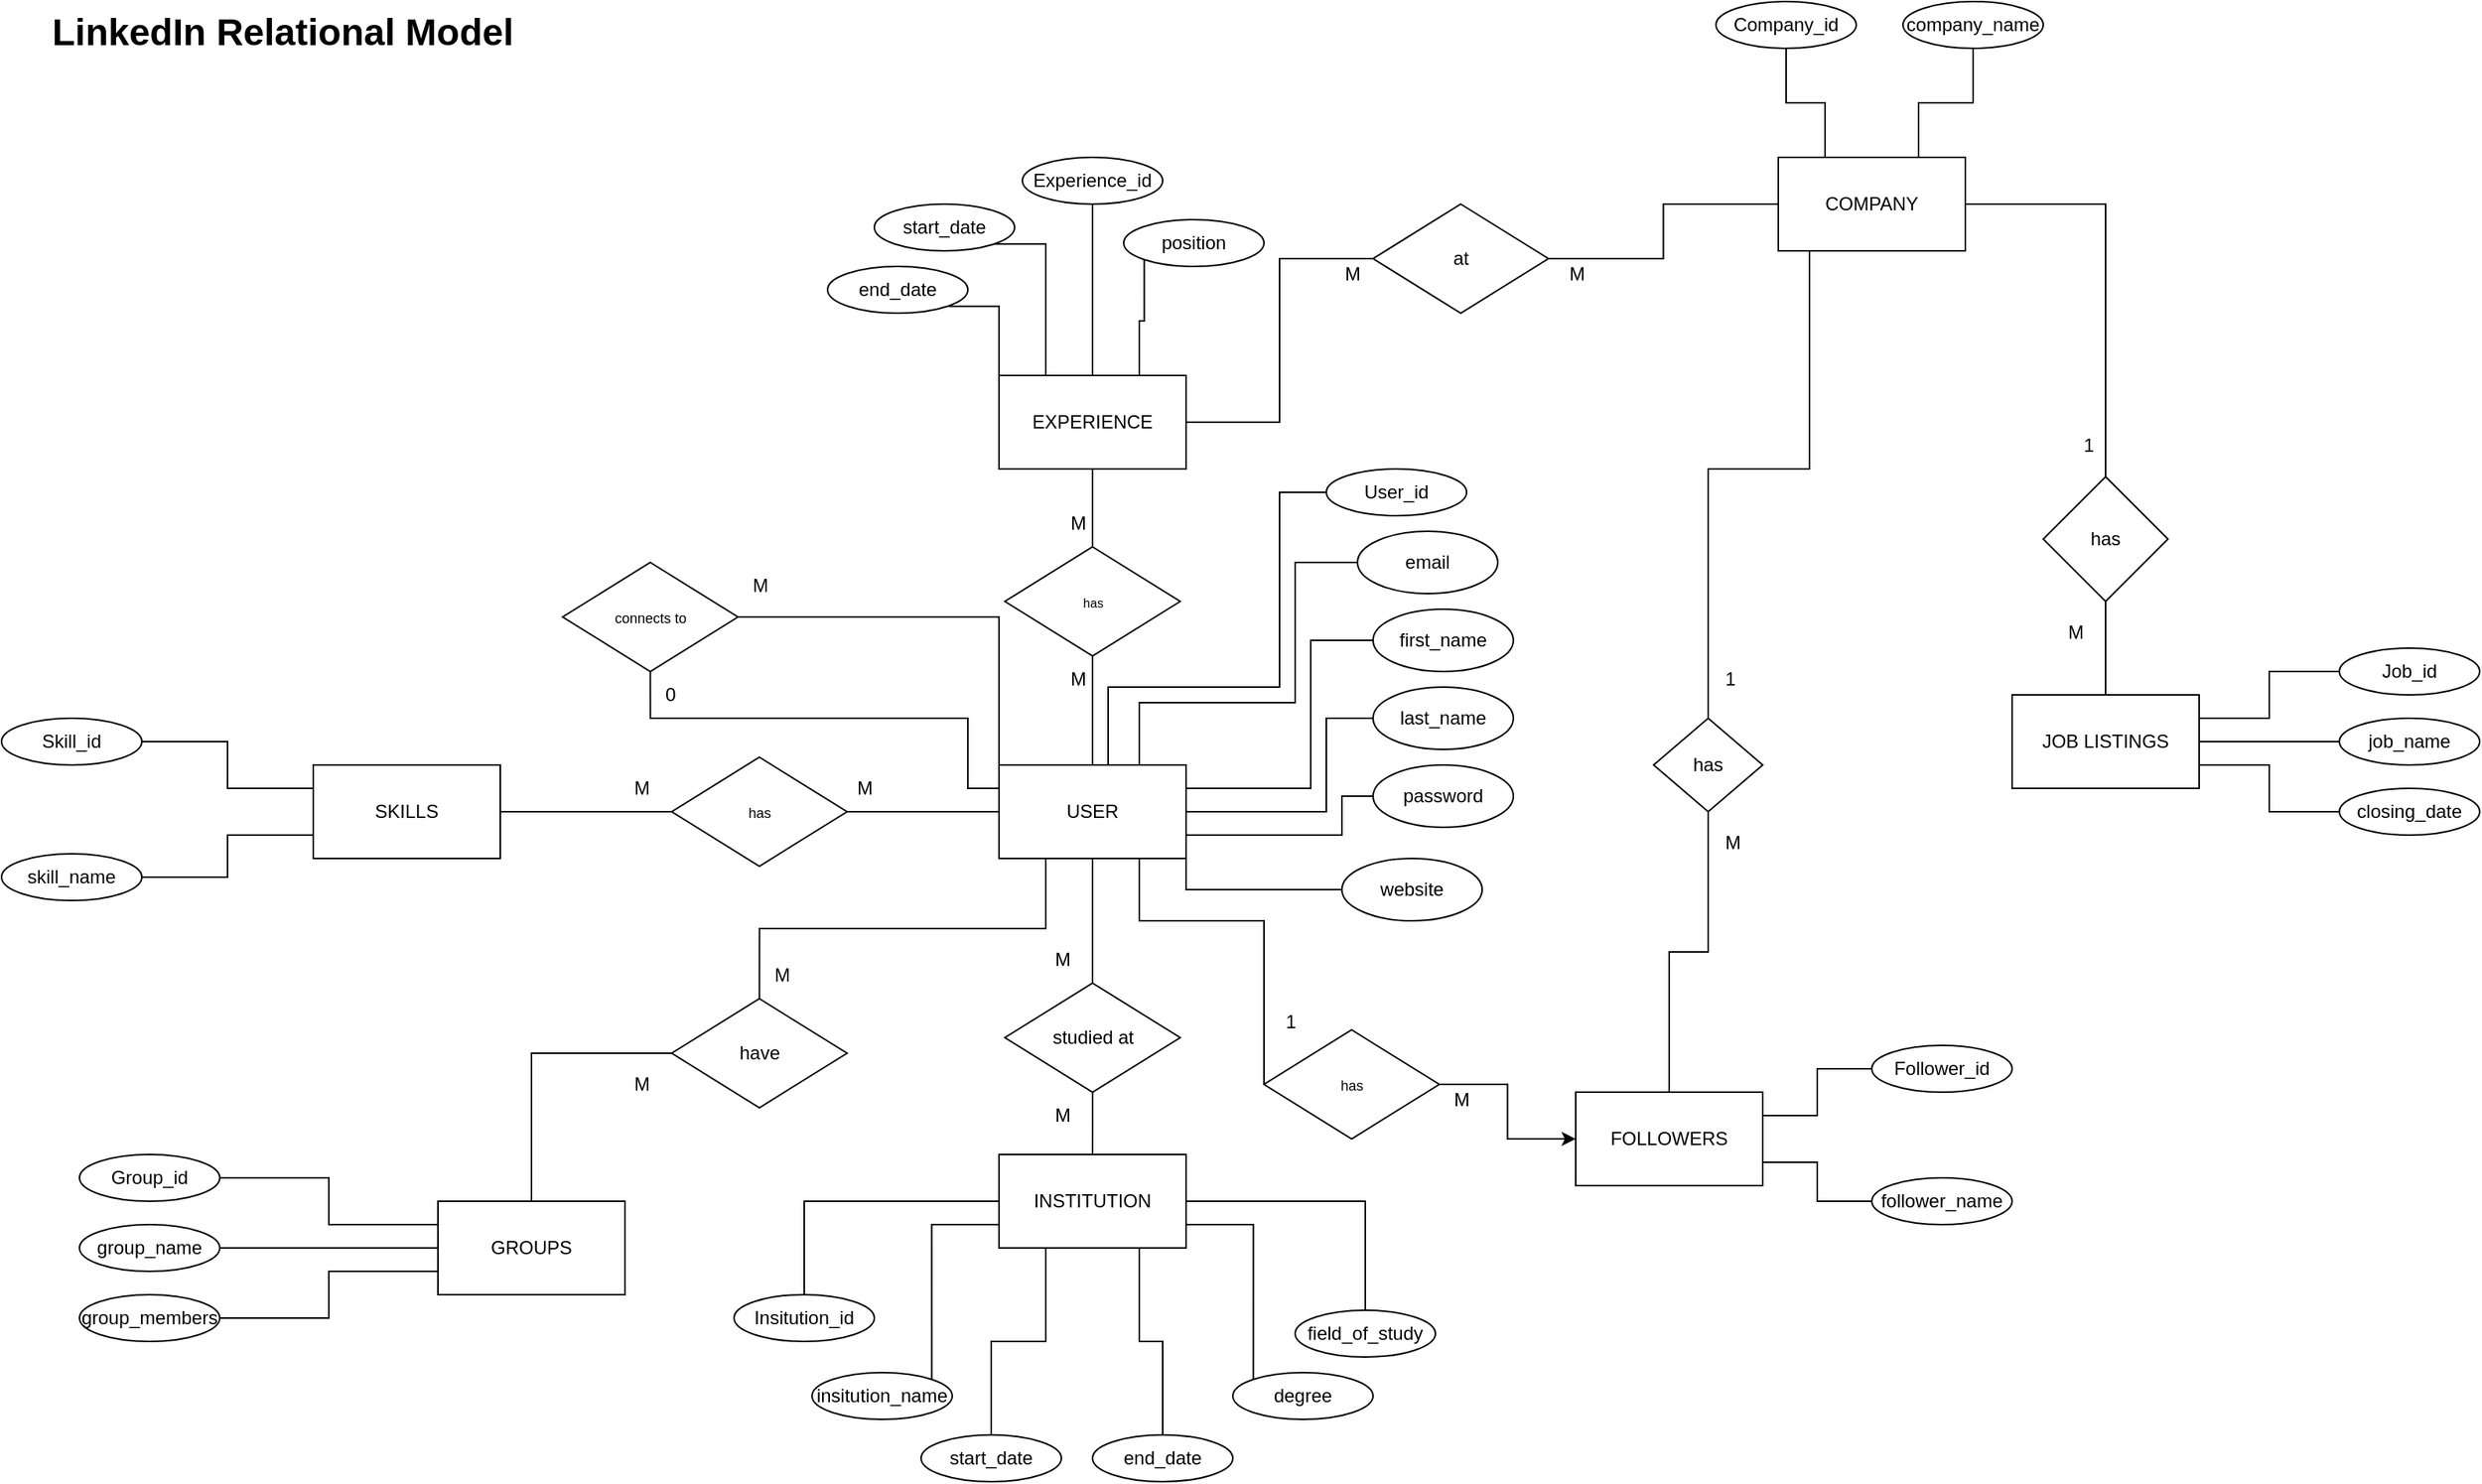 <mxfile version="21.3.3" type="github">
  <diagram id="R2lEEEUBdFMjLlhIrx00" name="Page-1">
    <mxGraphModel dx="1968" dy="1322" grid="1" gridSize="10" guides="1" tooltips="1" connect="1" arrows="1" fold="1" page="1" pageScale="1" pageWidth="1654" pageHeight="1169" math="0" shadow="0" extFonts="Permanent Marker^https://fonts.googleapis.com/css?family=Permanent+Marker">
      <root>
        <mxCell id="0" />
        <mxCell id="1" parent="0" />
        <mxCell id="6bvUMzhNfChqPh5dB9FW-6" style="edgeStyle=orthogonalEdgeStyle;rounded=0;orthogonalLoop=1;jettySize=auto;html=1;exitX=0.5;exitY=0;exitDx=0;exitDy=0;entryX=0.5;entryY=1;entryDx=0;entryDy=0;endArrow=none;endFill=0;" edge="1" parent="1" source="6bvUMzhNfChqPh5dB9FW-1" target="6bvUMzhNfChqPh5dB9FW-5">
          <mxGeometry relative="1" as="geometry" />
        </mxCell>
        <mxCell id="6bvUMzhNfChqPh5dB9FW-22" style="edgeStyle=orthogonalEdgeStyle;rounded=0;orthogonalLoop=1;jettySize=auto;html=1;exitX=0;exitY=0.5;exitDx=0;exitDy=0;entryX=1;entryY=0.5;entryDx=0;entryDy=0;endArrow=none;endFill=0;" edge="1" parent="1" source="6bvUMzhNfChqPh5dB9FW-1" target="6bvUMzhNfChqPh5dB9FW-15">
          <mxGeometry relative="1" as="geometry" />
        </mxCell>
        <mxCell id="6bvUMzhNfChqPh5dB9FW-24" style="edgeStyle=orthogonalEdgeStyle;rounded=0;orthogonalLoop=1;jettySize=auto;html=1;exitX=0;exitY=0.25;exitDx=0;exitDy=0;entryX=0.5;entryY=1;entryDx=0;entryDy=0;endArrow=none;endFill=0;" edge="1" parent="1" source="6bvUMzhNfChqPh5dB9FW-1" target="6bvUMzhNfChqPh5dB9FW-14">
          <mxGeometry relative="1" as="geometry">
            <Array as="points">
              <mxPoint x="660" y="625" />
              <mxPoint x="660" y="580" />
              <mxPoint x="456" y="580" />
            </Array>
          </mxGeometry>
        </mxCell>
        <mxCell id="6bvUMzhNfChqPh5dB9FW-26" style="edgeStyle=orthogonalEdgeStyle;rounded=0;orthogonalLoop=1;jettySize=auto;html=1;entryX=0.5;entryY=0;entryDx=0;entryDy=0;endArrow=none;endFill=0;" edge="1" parent="1" source="6bvUMzhNfChqPh5dB9FW-1" target="6bvUMzhNfChqPh5dB9FW-16">
          <mxGeometry relative="1" as="geometry" />
        </mxCell>
        <mxCell id="6bvUMzhNfChqPh5dB9FW-28" style="edgeStyle=orthogonalEdgeStyle;rounded=0;orthogonalLoop=1;jettySize=auto;html=1;exitX=0.25;exitY=1;exitDx=0;exitDy=0;entryX=0.5;entryY=0;entryDx=0;entryDy=0;endArrow=none;endFill=0;" edge="1" parent="1" source="6bvUMzhNfChqPh5dB9FW-1" target="6bvUMzhNfChqPh5dB9FW-21">
          <mxGeometry relative="1" as="geometry" />
        </mxCell>
        <mxCell id="6bvUMzhNfChqPh5dB9FW-32" value="" style="edgeStyle=orthogonalEdgeStyle;rounded=0;orthogonalLoop=1;jettySize=auto;html=1;entryX=0;entryY=0.5;entryDx=0;entryDy=0;exitX=0.75;exitY=1;exitDx=0;exitDy=0;endArrow=none;endFill=0;" edge="1" parent="1" source="6bvUMzhNfChqPh5dB9FW-1" target="6bvUMzhNfChqPh5dB9FW-18">
          <mxGeometry relative="1" as="geometry">
            <mxPoint x="900" y="640" as="targetPoint" />
            <Array as="points">
              <mxPoint x="770" y="710" />
              <mxPoint x="850" y="710" />
              <mxPoint x="850" y="765" />
            </Array>
          </mxGeometry>
        </mxCell>
        <mxCell id="6bvUMzhNfChqPh5dB9FW-1" value="USER" style="rounded=0;whiteSpace=wrap;html=1;" vertex="1" parent="1">
          <mxGeometry x="680" y="610" width="120" height="60" as="geometry" />
        </mxCell>
        <mxCell id="6bvUMzhNfChqPh5dB9FW-35" value="" style="edgeStyle=orthogonalEdgeStyle;rounded=0;orthogonalLoop=1;jettySize=auto;html=1;entryX=0;entryY=0.5;entryDx=0;entryDy=0;endArrow=none;endFill=0;" edge="1" parent="1" source="6bvUMzhNfChqPh5dB9FW-2" target="6bvUMzhNfChqPh5dB9FW-17">
          <mxGeometry relative="1" as="geometry">
            <mxPoint x="740" y="280" as="targetPoint" />
          </mxGeometry>
        </mxCell>
        <mxCell id="6bvUMzhNfChqPh5dB9FW-2" value="EXPERIENCE" style="rounded=0;whiteSpace=wrap;html=1;" vertex="1" parent="1">
          <mxGeometry x="680" y="360" width="120" height="60" as="geometry" />
        </mxCell>
        <mxCell id="6bvUMzhNfChqPh5dB9FW-7" style="edgeStyle=orthogonalEdgeStyle;rounded=0;orthogonalLoop=1;jettySize=auto;html=1;exitX=0.5;exitY=0;exitDx=0;exitDy=0;entryX=0.5;entryY=1;entryDx=0;entryDy=0;endArrow=none;endFill=0;" edge="1" parent="1" source="6bvUMzhNfChqPh5dB9FW-5" target="6bvUMzhNfChqPh5dB9FW-2">
          <mxGeometry relative="1" as="geometry" />
        </mxCell>
        <mxCell id="6bvUMzhNfChqPh5dB9FW-5" value="&lt;font style=&quot;font-size: 8px;&quot;&gt;has&lt;/font&gt;" style="rhombus;whiteSpace=wrap;html=1;" vertex="1" parent="1">
          <mxGeometry x="683.75" y="470" width="112.5" height="70" as="geometry" />
        </mxCell>
        <mxCell id="6bvUMzhNfChqPh5dB9FW-89" style="edgeStyle=orthogonalEdgeStyle;rounded=0;orthogonalLoop=1;jettySize=auto;html=1;exitX=1;exitY=0.75;exitDx=0;exitDy=0;entryX=0;entryY=0.5;entryDx=0;entryDy=0;endArrow=none;endFill=0;" edge="1" parent="1" source="6bvUMzhNfChqPh5dB9FW-9" target="6bvUMzhNfChqPh5dB9FW-86">
          <mxGeometry relative="1" as="geometry" />
        </mxCell>
        <mxCell id="6bvUMzhNfChqPh5dB9FW-90" style="edgeStyle=orthogonalEdgeStyle;rounded=0;orthogonalLoop=1;jettySize=auto;html=1;exitX=1;exitY=0.25;exitDx=0;exitDy=0;entryX=0;entryY=0.5;entryDx=0;entryDy=0;endArrow=none;endFill=0;" edge="1" parent="1" source="6bvUMzhNfChqPh5dB9FW-9" target="6bvUMzhNfChqPh5dB9FW-85">
          <mxGeometry relative="1" as="geometry" />
        </mxCell>
        <mxCell id="6bvUMzhNfChqPh5dB9FW-9" value="FOLLOWERS" style="rounded=0;whiteSpace=wrap;html=1;" vertex="1" parent="1">
          <mxGeometry x="1050" y="820" width="120" height="60" as="geometry" />
        </mxCell>
        <mxCell id="6bvUMzhNfChqPh5dB9FW-94" value="" style="edgeStyle=orthogonalEdgeStyle;rounded=0;orthogonalLoop=1;jettySize=auto;html=1;entryX=0.5;entryY=0;entryDx=0;entryDy=0;endArrow=none;endFill=0;" edge="1" parent="1" source="6bvUMzhNfChqPh5dB9FW-10" target="6bvUMzhNfChqPh5dB9FW-93">
          <mxGeometry relative="1" as="geometry">
            <Array as="points">
              <mxPoint x="1200" y="420" />
              <mxPoint x="1135" y="420" />
            </Array>
          </mxGeometry>
        </mxCell>
        <mxCell id="6bvUMzhNfChqPh5dB9FW-101" value="" style="edgeStyle=orthogonalEdgeStyle;rounded=0;orthogonalLoop=1;jettySize=auto;html=1;endArrow=none;endFill=0;" edge="1" parent="1" source="6bvUMzhNfChqPh5dB9FW-10" target="6bvUMzhNfChqPh5dB9FW-100">
          <mxGeometry relative="1" as="geometry" />
        </mxCell>
        <mxCell id="6bvUMzhNfChqPh5dB9FW-10" value="COMPANY" style="rounded=0;whiteSpace=wrap;html=1;" vertex="1" parent="1">
          <mxGeometry x="1180" y="220" width="120" height="60" as="geometry" />
        </mxCell>
        <mxCell id="6bvUMzhNfChqPh5dB9FW-11" value="INSTITUTION" style="rounded=0;whiteSpace=wrap;html=1;" vertex="1" parent="1">
          <mxGeometry x="680" y="860" width="120" height="60" as="geometry" />
        </mxCell>
        <mxCell id="6bvUMzhNfChqPh5dB9FW-12" value="SKILLS" style="rounded=0;whiteSpace=wrap;html=1;" vertex="1" parent="1">
          <mxGeometry x="240" y="610" width="120" height="60" as="geometry" />
        </mxCell>
        <mxCell id="6bvUMzhNfChqPh5dB9FW-13" value="GROUPS" style="rounded=0;whiteSpace=wrap;html=1;" vertex="1" parent="1">
          <mxGeometry x="320" y="890" width="120" height="60" as="geometry" />
        </mxCell>
        <mxCell id="6bvUMzhNfChqPh5dB9FW-25" style="edgeStyle=orthogonalEdgeStyle;rounded=0;orthogonalLoop=1;jettySize=auto;html=1;entryX=0;entryY=0;entryDx=0;entryDy=0;endArrow=none;endFill=0;" edge="1" parent="1" source="6bvUMzhNfChqPh5dB9FW-14" target="6bvUMzhNfChqPh5dB9FW-1">
          <mxGeometry relative="1" as="geometry">
            <mxPoint x="710" y="620" as="targetPoint" />
            <Array as="points">
              <mxPoint x="680" y="515" />
            </Array>
          </mxGeometry>
        </mxCell>
        <mxCell id="6bvUMzhNfChqPh5dB9FW-14" value="&lt;font style=&quot;font-size: 9px;&quot;&gt;connects to&lt;/font&gt;" style="rhombus;whiteSpace=wrap;html=1;" vertex="1" parent="1">
          <mxGeometry x="400" y="480" width="112.5" height="70" as="geometry" />
        </mxCell>
        <mxCell id="6bvUMzhNfChqPh5dB9FW-23" style="edgeStyle=orthogonalEdgeStyle;rounded=0;orthogonalLoop=1;jettySize=auto;html=1;exitX=0;exitY=0.5;exitDx=0;exitDy=0;entryX=1;entryY=0.5;entryDx=0;entryDy=0;endArrow=none;endFill=0;" edge="1" parent="1" source="6bvUMzhNfChqPh5dB9FW-15" target="6bvUMzhNfChqPh5dB9FW-12">
          <mxGeometry relative="1" as="geometry" />
        </mxCell>
        <mxCell id="6bvUMzhNfChqPh5dB9FW-15" value="&lt;font style=&quot;font-size: 9px;&quot;&gt;has&lt;br&gt;&lt;/font&gt;" style="rhombus;whiteSpace=wrap;html=1;" vertex="1" parent="1">
          <mxGeometry x="470" y="605" width="112.5" height="70" as="geometry" />
        </mxCell>
        <mxCell id="6bvUMzhNfChqPh5dB9FW-27" style="edgeStyle=orthogonalEdgeStyle;rounded=0;orthogonalLoop=1;jettySize=auto;html=1;entryX=0.5;entryY=0;entryDx=0;entryDy=0;endArrow=none;endFill=0;" edge="1" parent="1" source="6bvUMzhNfChqPh5dB9FW-16" target="6bvUMzhNfChqPh5dB9FW-11">
          <mxGeometry relative="1" as="geometry" />
        </mxCell>
        <mxCell id="6bvUMzhNfChqPh5dB9FW-16" value="studied at" style="rhombus;whiteSpace=wrap;html=1;" vertex="1" parent="1">
          <mxGeometry x="683.75" y="750" width="112.5" height="70" as="geometry" />
        </mxCell>
        <mxCell id="6bvUMzhNfChqPh5dB9FW-37" value="" style="edgeStyle=orthogonalEdgeStyle;rounded=0;orthogonalLoop=1;jettySize=auto;html=1;entryX=0;entryY=0.5;entryDx=0;entryDy=0;endArrow=none;endFill=0;" edge="1" parent="1" source="6bvUMzhNfChqPh5dB9FW-17" target="6bvUMzhNfChqPh5dB9FW-10">
          <mxGeometry relative="1" as="geometry">
            <mxPoint x="1128.75" y="285" as="targetPoint" />
          </mxGeometry>
        </mxCell>
        <mxCell id="6bvUMzhNfChqPh5dB9FW-17" value="at" style="rhombus;whiteSpace=wrap;html=1;" vertex="1" parent="1">
          <mxGeometry x="920" y="250" width="112.5" height="70" as="geometry" />
        </mxCell>
        <mxCell id="6bvUMzhNfChqPh5dB9FW-33" value="" style="edgeStyle=orthogonalEdgeStyle;rounded=0;orthogonalLoop=1;jettySize=auto;html=1;" edge="1" parent="1" source="6bvUMzhNfChqPh5dB9FW-18" target="6bvUMzhNfChqPh5dB9FW-9">
          <mxGeometry relative="1" as="geometry" />
        </mxCell>
        <mxCell id="6bvUMzhNfChqPh5dB9FW-18" value="&lt;font style=&quot;font-size: 9px;&quot;&gt;has &lt;br&gt;&lt;/font&gt;" style="rhombus;whiteSpace=wrap;html=1;" vertex="1" parent="1">
          <mxGeometry x="850" y="780" width="112.5" height="70" as="geometry" />
        </mxCell>
        <mxCell id="6bvUMzhNfChqPh5dB9FW-29" style="edgeStyle=orthogonalEdgeStyle;rounded=0;orthogonalLoop=1;jettySize=auto;html=1;entryX=0.5;entryY=0;entryDx=0;entryDy=0;endArrow=none;endFill=0;" edge="1" parent="1" source="6bvUMzhNfChqPh5dB9FW-21" target="6bvUMzhNfChqPh5dB9FW-13">
          <mxGeometry relative="1" as="geometry" />
        </mxCell>
        <mxCell id="6bvUMzhNfChqPh5dB9FW-21" value="have&lt;font style=&quot;font-size: 9px;&quot;&gt;&lt;br&gt;&lt;/font&gt;" style="rhombus;whiteSpace=wrap;html=1;" vertex="1" parent="1">
          <mxGeometry x="470" y="760" width="112.5" height="70" as="geometry" />
        </mxCell>
        <mxCell id="6bvUMzhNfChqPh5dB9FW-42" style="edgeStyle=orthogonalEdgeStyle;rounded=0;orthogonalLoop=1;jettySize=auto;html=1;exitX=0;exitY=0.5;exitDx=0;exitDy=0;endArrow=none;endFill=0;" edge="1" parent="1" source="6bvUMzhNfChqPh5dB9FW-38">
          <mxGeometry relative="1" as="geometry">
            <mxPoint x="750" y="610" as="targetPoint" />
            <Array as="points">
              <mxPoint x="860" y="435" />
              <mxPoint x="860" y="560" />
              <mxPoint x="750" y="560" />
              <mxPoint x="750" y="610" />
            </Array>
          </mxGeometry>
        </mxCell>
        <mxCell id="6bvUMzhNfChqPh5dB9FW-38" value="User_id" style="ellipse;whiteSpace=wrap;html=1;" vertex="1" parent="1">
          <mxGeometry x="890" y="420" width="90" height="30" as="geometry" />
        </mxCell>
        <mxCell id="6bvUMzhNfChqPh5dB9FW-39" value="email" style="ellipse;whiteSpace=wrap;html=1;" vertex="1" parent="1">
          <mxGeometry x="910" y="460" width="90" height="40" as="geometry" />
        </mxCell>
        <mxCell id="6bvUMzhNfChqPh5dB9FW-54" value="" style="edgeStyle=orthogonalEdgeStyle;rounded=0;orthogonalLoop=1;jettySize=auto;html=1;entryX=1;entryY=0.25;entryDx=0;entryDy=0;endArrow=none;endFill=0;" edge="1" parent="1" source="6bvUMzhNfChqPh5dB9FW-40" target="6bvUMzhNfChqPh5dB9FW-1">
          <mxGeometry relative="1" as="geometry">
            <mxPoint x="855" y="530.0" as="targetPoint" />
            <Array as="points">
              <mxPoint x="880" y="530" />
              <mxPoint x="880" y="625" />
            </Array>
          </mxGeometry>
        </mxCell>
        <mxCell id="6bvUMzhNfChqPh5dB9FW-40" value="first_name" style="ellipse;whiteSpace=wrap;html=1;" vertex="1" parent="1">
          <mxGeometry x="920" y="510" width="90" height="40" as="geometry" />
        </mxCell>
        <mxCell id="6bvUMzhNfChqPh5dB9FW-52" value="" style="edgeStyle=orthogonalEdgeStyle;rounded=0;orthogonalLoop=1;jettySize=auto;html=1;entryX=1;entryY=0.5;entryDx=0;entryDy=0;endArrow=none;endFill=0;" edge="1" parent="1" source="6bvUMzhNfChqPh5dB9FW-41" target="6bvUMzhNfChqPh5dB9FW-1">
          <mxGeometry relative="1" as="geometry">
            <mxPoint x="835" y="580.0" as="targetPoint" />
            <Array as="points">
              <mxPoint x="890" y="580" />
              <mxPoint x="890" y="640" />
            </Array>
          </mxGeometry>
        </mxCell>
        <mxCell id="6bvUMzhNfChqPh5dB9FW-41" value="last_name" style="ellipse;whiteSpace=wrap;html=1;" vertex="1" parent="1">
          <mxGeometry x="920" y="560" width="90" height="40" as="geometry" />
        </mxCell>
        <mxCell id="6bvUMzhNfChqPh5dB9FW-43" style="edgeStyle=orthogonalEdgeStyle;rounded=0;orthogonalLoop=1;jettySize=auto;html=1;exitX=0;exitY=0.5;exitDx=0;exitDy=0;endArrow=none;endFill=0;entryX=0.75;entryY=0;entryDx=0;entryDy=0;" edge="1" parent="1" source="6bvUMzhNfChqPh5dB9FW-39" target="6bvUMzhNfChqPh5dB9FW-1">
          <mxGeometry relative="1" as="geometry">
            <mxPoint x="760" y="620" as="targetPoint" />
            <mxPoint x="900" y="445" as="sourcePoint" />
            <Array as="points">
              <mxPoint x="870" y="480" />
              <mxPoint x="870" y="570" />
              <mxPoint x="770" y="570" />
            </Array>
          </mxGeometry>
        </mxCell>
        <mxCell id="6bvUMzhNfChqPh5dB9FW-50" value="" style="edgeStyle=orthogonalEdgeStyle;rounded=0;orthogonalLoop=1;jettySize=auto;html=1;entryX=1;entryY=0.75;entryDx=0;entryDy=0;endArrow=none;endFill=0;" edge="1" parent="1" source="6bvUMzhNfChqPh5dB9FW-44" target="6bvUMzhNfChqPh5dB9FW-1">
          <mxGeometry relative="1" as="geometry">
            <mxPoint x="855" y="630.0" as="targetPoint" />
            <Array as="points">
              <mxPoint x="900" y="630" />
              <mxPoint x="900" y="655" />
            </Array>
          </mxGeometry>
        </mxCell>
        <mxCell id="6bvUMzhNfChqPh5dB9FW-44" value="password" style="ellipse;whiteSpace=wrap;html=1;" vertex="1" parent="1">
          <mxGeometry x="920" y="610" width="90" height="40" as="geometry" />
        </mxCell>
        <mxCell id="6bvUMzhNfChqPh5dB9FW-47" style="edgeStyle=orthogonalEdgeStyle;rounded=0;orthogonalLoop=1;jettySize=auto;html=1;exitX=0;exitY=0.5;exitDx=0;exitDy=0;entryX=1;entryY=1;entryDx=0;entryDy=0;endArrow=none;endFill=0;" edge="1" parent="1" source="6bvUMzhNfChqPh5dB9FW-45" target="6bvUMzhNfChqPh5dB9FW-1">
          <mxGeometry relative="1" as="geometry" />
        </mxCell>
        <mxCell id="6bvUMzhNfChqPh5dB9FW-45" value="website" style="ellipse;whiteSpace=wrap;html=1;" vertex="1" parent="1">
          <mxGeometry x="900" y="670" width="90" height="40" as="geometry" />
        </mxCell>
        <mxCell id="6bvUMzhNfChqPh5dB9FW-61" style="edgeStyle=orthogonalEdgeStyle;rounded=0;orthogonalLoop=1;jettySize=auto;html=1;exitX=0.5;exitY=1;exitDx=0;exitDy=0;endArrow=none;endFill=0;" edge="1" parent="1" source="6bvUMzhNfChqPh5dB9FW-55" target="6bvUMzhNfChqPh5dB9FW-2">
          <mxGeometry relative="1" as="geometry" />
        </mxCell>
        <mxCell id="6bvUMzhNfChqPh5dB9FW-55" value="Experience_id" style="ellipse;whiteSpace=wrap;html=1;" vertex="1" parent="1">
          <mxGeometry x="695" y="220" width="90" height="30" as="geometry" />
        </mxCell>
        <mxCell id="6bvUMzhNfChqPh5dB9FW-60" style="edgeStyle=orthogonalEdgeStyle;rounded=0;orthogonalLoop=1;jettySize=auto;html=1;exitX=1;exitY=1;exitDx=0;exitDy=0;entryX=0.25;entryY=0;entryDx=0;entryDy=0;endArrow=none;endFill=0;" edge="1" parent="1" source="6bvUMzhNfChqPh5dB9FW-56" target="6bvUMzhNfChqPh5dB9FW-2">
          <mxGeometry relative="1" as="geometry">
            <Array as="points">
              <mxPoint x="710" y="276" />
            </Array>
          </mxGeometry>
        </mxCell>
        <mxCell id="6bvUMzhNfChqPh5dB9FW-56" value="start_date" style="ellipse;whiteSpace=wrap;html=1;" vertex="1" parent="1">
          <mxGeometry x="600" y="250" width="90" height="30" as="geometry" />
        </mxCell>
        <mxCell id="6bvUMzhNfChqPh5dB9FW-59" style="edgeStyle=orthogonalEdgeStyle;rounded=0;orthogonalLoop=1;jettySize=auto;html=1;exitX=1;exitY=1;exitDx=0;exitDy=0;entryX=0;entryY=0;entryDx=0;entryDy=0;endArrow=none;endFill=0;" edge="1" parent="1" source="6bvUMzhNfChqPh5dB9FW-57" target="6bvUMzhNfChqPh5dB9FW-2">
          <mxGeometry relative="1" as="geometry" />
        </mxCell>
        <mxCell id="6bvUMzhNfChqPh5dB9FW-57" value="end_date" style="ellipse;whiteSpace=wrap;html=1;" vertex="1" parent="1">
          <mxGeometry x="570" y="290" width="90" height="30" as="geometry" />
        </mxCell>
        <mxCell id="6bvUMzhNfChqPh5dB9FW-62" style="edgeStyle=orthogonalEdgeStyle;rounded=0;orthogonalLoop=1;jettySize=auto;html=1;exitX=0;exitY=1;exitDx=0;exitDy=0;entryX=0.75;entryY=0;entryDx=0;entryDy=0;endArrow=none;endFill=0;" edge="1" parent="1" source="6bvUMzhNfChqPh5dB9FW-58" target="6bvUMzhNfChqPh5dB9FW-2">
          <mxGeometry relative="1" as="geometry" />
        </mxCell>
        <mxCell id="6bvUMzhNfChqPh5dB9FW-58" value="position" style="ellipse;whiteSpace=wrap;html=1;" vertex="1" parent="1">
          <mxGeometry x="760" y="260" width="90" height="30" as="geometry" />
        </mxCell>
        <mxCell id="6bvUMzhNfChqPh5dB9FW-65" style="edgeStyle=orthogonalEdgeStyle;rounded=0;orthogonalLoop=1;jettySize=auto;html=1;exitX=1;exitY=0.5;exitDx=0;exitDy=0;entryX=0;entryY=0.25;entryDx=0;entryDy=0;endArrow=none;endFill=0;" edge="1" parent="1" source="6bvUMzhNfChqPh5dB9FW-63" target="6bvUMzhNfChqPh5dB9FW-12">
          <mxGeometry relative="1" as="geometry" />
        </mxCell>
        <mxCell id="6bvUMzhNfChqPh5dB9FW-63" value="Skill_id" style="ellipse;whiteSpace=wrap;html=1;" vertex="1" parent="1">
          <mxGeometry x="40" y="580" width="90" height="30" as="geometry" />
        </mxCell>
        <mxCell id="6bvUMzhNfChqPh5dB9FW-66" style="edgeStyle=orthogonalEdgeStyle;rounded=0;orthogonalLoop=1;jettySize=auto;html=1;exitX=1;exitY=0.5;exitDx=0;exitDy=0;entryX=0;entryY=0.75;entryDx=0;entryDy=0;endArrow=none;endFill=0;" edge="1" parent="1" source="6bvUMzhNfChqPh5dB9FW-64" target="6bvUMzhNfChqPh5dB9FW-12">
          <mxGeometry relative="1" as="geometry" />
        </mxCell>
        <mxCell id="6bvUMzhNfChqPh5dB9FW-64" value="skill_name" style="ellipse;whiteSpace=wrap;html=1;" vertex="1" parent="1">
          <mxGeometry x="40" y="667" width="90" height="30" as="geometry" />
        </mxCell>
        <mxCell id="6bvUMzhNfChqPh5dB9FW-71" style="edgeStyle=orthogonalEdgeStyle;rounded=0;orthogonalLoop=1;jettySize=auto;html=1;exitX=1;exitY=0.5;exitDx=0;exitDy=0;endArrow=none;endFill=0;" edge="1" parent="1" source="6bvUMzhNfChqPh5dB9FW-67" target="6bvUMzhNfChqPh5dB9FW-13">
          <mxGeometry relative="1" as="geometry" />
        </mxCell>
        <mxCell id="6bvUMzhNfChqPh5dB9FW-67" value="group_name" style="ellipse;whiteSpace=wrap;html=1;" vertex="1" parent="1">
          <mxGeometry x="90" y="905" width="90" height="30" as="geometry" />
        </mxCell>
        <mxCell id="6bvUMzhNfChqPh5dB9FW-72" style="edgeStyle=orthogonalEdgeStyle;rounded=0;orthogonalLoop=1;jettySize=auto;html=1;exitX=1;exitY=0.5;exitDx=0;exitDy=0;entryX=0;entryY=0.75;entryDx=0;entryDy=0;endArrow=none;endFill=0;" edge="1" parent="1" source="6bvUMzhNfChqPh5dB9FW-68" target="6bvUMzhNfChqPh5dB9FW-13">
          <mxGeometry relative="1" as="geometry" />
        </mxCell>
        <mxCell id="6bvUMzhNfChqPh5dB9FW-68" value="group_members" style="ellipse;whiteSpace=wrap;html=1;" vertex="1" parent="1">
          <mxGeometry x="90" y="950" width="90" height="30" as="geometry" />
        </mxCell>
        <mxCell id="6bvUMzhNfChqPh5dB9FW-70" style="edgeStyle=orthogonalEdgeStyle;rounded=0;orthogonalLoop=1;jettySize=auto;html=1;exitX=1;exitY=0.5;exitDx=0;exitDy=0;entryX=0;entryY=0.25;entryDx=0;entryDy=0;endArrow=none;endFill=0;" edge="1" parent="1" source="6bvUMzhNfChqPh5dB9FW-69" target="6bvUMzhNfChqPh5dB9FW-13">
          <mxGeometry relative="1" as="geometry" />
        </mxCell>
        <mxCell id="6bvUMzhNfChqPh5dB9FW-69" value="Group_id" style="ellipse;whiteSpace=wrap;html=1;" vertex="1" parent="1">
          <mxGeometry x="90" y="860" width="90" height="30" as="geometry" />
        </mxCell>
        <mxCell id="6bvUMzhNfChqPh5dB9FW-79" style="edgeStyle=orthogonalEdgeStyle;rounded=0;orthogonalLoop=1;jettySize=auto;html=1;exitX=0.5;exitY=0;exitDx=0;exitDy=0;entryX=0;entryY=0.5;entryDx=0;entryDy=0;endArrow=none;endFill=0;" edge="1" parent="1" source="6bvUMzhNfChqPh5dB9FW-73" target="6bvUMzhNfChqPh5dB9FW-11">
          <mxGeometry relative="1" as="geometry" />
        </mxCell>
        <mxCell id="6bvUMzhNfChqPh5dB9FW-73" value="Insitution_id" style="ellipse;whiteSpace=wrap;html=1;" vertex="1" parent="1">
          <mxGeometry x="510" y="950" width="90" height="30" as="geometry" />
        </mxCell>
        <mxCell id="6bvUMzhNfChqPh5dB9FW-80" style="edgeStyle=orthogonalEdgeStyle;rounded=0;orthogonalLoop=1;jettySize=auto;html=1;exitX=1;exitY=0;exitDx=0;exitDy=0;entryX=0;entryY=0.75;entryDx=0;entryDy=0;endArrow=none;endFill=0;" edge="1" parent="1" source="6bvUMzhNfChqPh5dB9FW-74" target="6bvUMzhNfChqPh5dB9FW-11">
          <mxGeometry relative="1" as="geometry">
            <Array as="points">
              <mxPoint x="637" y="905" />
            </Array>
          </mxGeometry>
        </mxCell>
        <mxCell id="6bvUMzhNfChqPh5dB9FW-74" value="insitution_name" style="ellipse;whiteSpace=wrap;html=1;" vertex="1" parent="1">
          <mxGeometry x="560" y="1000" width="90" height="30" as="geometry" />
        </mxCell>
        <mxCell id="6bvUMzhNfChqPh5dB9FW-81" style="edgeStyle=orthogonalEdgeStyle;rounded=0;orthogonalLoop=1;jettySize=auto;html=1;exitX=0.5;exitY=0;exitDx=0;exitDy=0;entryX=0.25;entryY=1;entryDx=0;entryDy=0;endArrow=none;endFill=0;" edge="1" parent="1" source="6bvUMzhNfChqPh5dB9FW-75" target="6bvUMzhNfChqPh5dB9FW-11">
          <mxGeometry relative="1" as="geometry" />
        </mxCell>
        <mxCell id="6bvUMzhNfChqPh5dB9FW-75" value="start_date" style="ellipse;whiteSpace=wrap;html=1;" vertex="1" parent="1">
          <mxGeometry x="630" y="1040" width="90" height="30" as="geometry" />
        </mxCell>
        <mxCell id="6bvUMzhNfChqPh5dB9FW-82" style="edgeStyle=orthogonalEdgeStyle;rounded=0;orthogonalLoop=1;jettySize=auto;html=1;exitX=0.5;exitY=0;exitDx=0;exitDy=0;entryX=0.75;entryY=1;entryDx=0;entryDy=0;endArrow=none;endFill=0;" edge="1" parent="1" source="6bvUMzhNfChqPh5dB9FW-76" target="6bvUMzhNfChqPh5dB9FW-11">
          <mxGeometry relative="1" as="geometry" />
        </mxCell>
        <mxCell id="6bvUMzhNfChqPh5dB9FW-76" value="end_date" style="ellipse;whiteSpace=wrap;html=1;" vertex="1" parent="1">
          <mxGeometry x="740" y="1040" width="90" height="30" as="geometry" />
        </mxCell>
        <mxCell id="6bvUMzhNfChqPh5dB9FW-83" style="edgeStyle=orthogonalEdgeStyle;rounded=0;orthogonalLoop=1;jettySize=auto;html=1;exitX=0;exitY=0;exitDx=0;exitDy=0;entryX=1;entryY=0.75;entryDx=0;entryDy=0;endArrow=none;endFill=0;" edge="1" parent="1" source="6bvUMzhNfChqPh5dB9FW-77" target="6bvUMzhNfChqPh5dB9FW-11">
          <mxGeometry relative="1" as="geometry">
            <Array as="points">
              <mxPoint x="843" y="905" />
            </Array>
          </mxGeometry>
        </mxCell>
        <mxCell id="6bvUMzhNfChqPh5dB9FW-77" value="degree" style="ellipse;whiteSpace=wrap;html=1;" vertex="1" parent="1">
          <mxGeometry x="830" y="1000" width="90" height="30" as="geometry" />
        </mxCell>
        <mxCell id="6bvUMzhNfChqPh5dB9FW-84" style="edgeStyle=orthogonalEdgeStyle;rounded=0;orthogonalLoop=1;jettySize=auto;html=1;exitX=0.5;exitY=0;exitDx=0;exitDy=0;entryX=1;entryY=0.5;entryDx=0;entryDy=0;endArrow=none;endFill=0;" edge="1" parent="1" source="6bvUMzhNfChqPh5dB9FW-78" target="6bvUMzhNfChqPh5dB9FW-11">
          <mxGeometry relative="1" as="geometry" />
        </mxCell>
        <mxCell id="6bvUMzhNfChqPh5dB9FW-78" value="field_of_study" style="ellipse;whiteSpace=wrap;html=1;" vertex="1" parent="1">
          <mxGeometry x="870" y="960" width="90" height="30" as="geometry" />
        </mxCell>
        <mxCell id="6bvUMzhNfChqPh5dB9FW-85" value="Follower_id" style="ellipse;whiteSpace=wrap;html=1;" vertex="1" parent="1">
          <mxGeometry x="1240" y="790" width="90" height="30" as="geometry" />
        </mxCell>
        <mxCell id="6bvUMzhNfChqPh5dB9FW-86" value="follower_name" style="ellipse;whiteSpace=wrap;html=1;" vertex="1" parent="1">
          <mxGeometry x="1240" y="875" width="90" height="30" as="geometry" />
        </mxCell>
        <mxCell id="6bvUMzhNfChqPh5dB9FW-110" style="edgeStyle=orthogonalEdgeStyle;rounded=0;orthogonalLoop=1;jettySize=auto;html=1;exitX=0.5;exitY=1;exitDx=0;exitDy=0;entryX=0.25;entryY=0;entryDx=0;entryDy=0;endArrow=none;endFill=0;" edge="1" parent="1" source="6bvUMzhNfChqPh5dB9FW-91" target="6bvUMzhNfChqPh5dB9FW-10">
          <mxGeometry relative="1" as="geometry" />
        </mxCell>
        <mxCell id="6bvUMzhNfChqPh5dB9FW-91" value="Company_id" style="ellipse;whiteSpace=wrap;html=1;" vertex="1" parent="1">
          <mxGeometry x="1140" y="120" width="90" height="30" as="geometry" />
        </mxCell>
        <mxCell id="6bvUMzhNfChqPh5dB9FW-111" style="edgeStyle=orthogonalEdgeStyle;rounded=0;orthogonalLoop=1;jettySize=auto;html=1;exitX=0.5;exitY=1;exitDx=0;exitDy=0;entryX=0.75;entryY=0;entryDx=0;entryDy=0;endArrow=none;endFill=0;" edge="1" parent="1" source="6bvUMzhNfChqPh5dB9FW-92" target="6bvUMzhNfChqPh5dB9FW-10">
          <mxGeometry relative="1" as="geometry" />
        </mxCell>
        <mxCell id="6bvUMzhNfChqPh5dB9FW-92" value="company_name" style="ellipse;whiteSpace=wrap;html=1;" vertex="1" parent="1">
          <mxGeometry x="1260" y="120" width="90" height="30" as="geometry" />
        </mxCell>
        <mxCell id="6bvUMzhNfChqPh5dB9FW-95" style="edgeStyle=orthogonalEdgeStyle;rounded=0;orthogonalLoop=1;jettySize=auto;html=1;exitX=0.5;exitY=1;exitDx=0;exitDy=0;endArrow=none;endFill=0;" edge="1" parent="1" source="6bvUMzhNfChqPh5dB9FW-93" target="6bvUMzhNfChqPh5dB9FW-9">
          <mxGeometry relative="1" as="geometry" />
        </mxCell>
        <mxCell id="6bvUMzhNfChqPh5dB9FW-93" value="has" style="rhombus;whiteSpace=wrap;html=1;rounded=0;" vertex="1" parent="1">
          <mxGeometry x="1100" y="580" width="70" height="60" as="geometry" />
        </mxCell>
        <mxCell id="6bvUMzhNfChqPh5dB9FW-107" style="edgeStyle=orthogonalEdgeStyle;rounded=0;orthogonalLoop=1;jettySize=auto;html=1;exitX=1;exitY=0.25;exitDx=0;exitDy=0;entryX=0;entryY=0.5;entryDx=0;entryDy=0;endArrow=none;endFill=0;" edge="1" parent="1" source="6bvUMzhNfChqPh5dB9FW-96" target="6bvUMzhNfChqPh5dB9FW-97">
          <mxGeometry relative="1" as="geometry" />
        </mxCell>
        <mxCell id="6bvUMzhNfChqPh5dB9FW-108" style="edgeStyle=orthogonalEdgeStyle;rounded=0;orthogonalLoop=1;jettySize=auto;html=1;exitX=1;exitY=0.5;exitDx=0;exitDy=0;endArrow=none;endFill=0;" edge="1" parent="1" source="6bvUMzhNfChqPh5dB9FW-96" target="6bvUMzhNfChqPh5dB9FW-106">
          <mxGeometry relative="1" as="geometry" />
        </mxCell>
        <mxCell id="6bvUMzhNfChqPh5dB9FW-109" style="edgeStyle=orthogonalEdgeStyle;rounded=0;orthogonalLoop=1;jettySize=auto;html=1;exitX=1;exitY=0.75;exitDx=0;exitDy=0;entryX=0;entryY=0.5;entryDx=0;entryDy=0;endArrow=none;endFill=0;" edge="1" parent="1" source="6bvUMzhNfChqPh5dB9FW-96" target="6bvUMzhNfChqPh5dB9FW-98">
          <mxGeometry relative="1" as="geometry" />
        </mxCell>
        <mxCell id="6bvUMzhNfChqPh5dB9FW-96" value="JOB LISTINGS" style="rounded=0;whiteSpace=wrap;html=1;" vertex="1" parent="1">
          <mxGeometry x="1330" y="565" width="120" height="60" as="geometry" />
        </mxCell>
        <mxCell id="6bvUMzhNfChqPh5dB9FW-97" value="Job_id" style="ellipse;whiteSpace=wrap;html=1;" vertex="1" parent="1">
          <mxGeometry x="1540" y="535" width="90" height="30" as="geometry" />
        </mxCell>
        <mxCell id="6bvUMzhNfChqPh5dB9FW-98" value="closing_date" style="ellipse;whiteSpace=wrap;html=1;" vertex="1" parent="1">
          <mxGeometry x="1540" y="625" width="90" height="30" as="geometry" />
        </mxCell>
        <mxCell id="6bvUMzhNfChqPh5dB9FW-102" style="edgeStyle=orthogonalEdgeStyle;rounded=0;orthogonalLoop=1;jettySize=auto;html=1;exitX=0.5;exitY=1;exitDx=0;exitDy=0;entryX=0.5;entryY=0;entryDx=0;entryDy=0;endArrow=none;endFill=0;" edge="1" parent="1" source="6bvUMzhNfChqPh5dB9FW-100" target="6bvUMzhNfChqPh5dB9FW-96">
          <mxGeometry relative="1" as="geometry" />
        </mxCell>
        <mxCell id="6bvUMzhNfChqPh5dB9FW-100" value="has" style="rhombus;whiteSpace=wrap;html=1;rounded=0;" vertex="1" parent="1">
          <mxGeometry x="1350" y="425" width="80" height="80" as="geometry" />
        </mxCell>
        <mxCell id="6bvUMzhNfChqPh5dB9FW-106" value="job_name" style="ellipse;whiteSpace=wrap;html=1;" vertex="1" parent="1">
          <mxGeometry x="1540" y="580" width="90" height="30" as="geometry" />
        </mxCell>
        <mxCell id="6bvUMzhNfChqPh5dB9FW-117" value="M" style="text;strokeColor=none;fillColor=none;align=left;verticalAlign=middle;spacingLeft=4;spacingRight=4;overflow=hidden;points=[[0,0.5],[1,0.5]];portConstraint=eastwest;rotatable=0;whiteSpace=wrap;html=1;" vertex="1" parent="1">
          <mxGeometry x="440" y="610" width="20" height="30" as="geometry" />
        </mxCell>
        <mxCell id="6bvUMzhNfChqPh5dB9FW-119" value="M" style="text;strokeColor=none;fillColor=none;align=left;verticalAlign=middle;spacingLeft=4;spacingRight=4;overflow=hidden;points=[[0,0.5],[1,0.5]];portConstraint=eastwest;rotatable=0;whiteSpace=wrap;html=1;" vertex="1" parent="1">
          <mxGeometry x="582.5" y="610" width="20" height="30" as="geometry" />
        </mxCell>
        <mxCell id="6bvUMzhNfChqPh5dB9FW-125" value="0" style="text;strokeColor=none;fillColor=none;align=left;verticalAlign=middle;spacingLeft=4;spacingRight=4;overflow=hidden;points=[[0,0.5],[1,0.5]];portConstraint=eastwest;rotatable=0;whiteSpace=wrap;html=1;" vertex="1" parent="1">
          <mxGeometry x="460" y="550" width="20" height="30" as="geometry" />
        </mxCell>
        <mxCell id="6bvUMzhNfChqPh5dB9FW-126" value="M" style="text;strokeColor=none;fillColor=none;align=left;verticalAlign=middle;spacingLeft=4;spacingRight=4;overflow=hidden;points=[[0,0.5],[1,0.5]];portConstraint=eastwest;rotatable=0;whiteSpace=wrap;html=1;" vertex="1" parent="1">
          <mxGeometry x="516.25" y="480" width="20" height="30" as="geometry" />
        </mxCell>
        <mxCell id="6bvUMzhNfChqPh5dB9FW-127" value="M" style="text;strokeColor=none;fillColor=none;align=left;verticalAlign=middle;spacingLeft=4;spacingRight=4;overflow=hidden;points=[[0,0.5],[1,0.5]];portConstraint=eastwest;rotatable=0;whiteSpace=wrap;html=1;" vertex="1" parent="1">
          <mxGeometry x="720" y="540" width="20" height="30" as="geometry" />
        </mxCell>
        <mxCell id="6bvUMzhNfChqPh5dB9FW-128" value="M" style="text;strokeColor=none;fillColor=none;align=left;verticalAlign=middle;spacingLeft=4;spacingRight=4;overflow=hidden;points=[[0,0.5],[1,0.5]];portConstraint=eastwest;rotatable=0;whiteSpace=wrap;html=1;" vertex="1" parent="1">
          <mxGeometry x="720" y="440" width="20" height="30" as="geometry" />
        </mxCell>
        <mxCell id="6bvUMzhNfChqPh5dB9FW-129" value="M" style="text;strokeColor=none;fillColor=none;align=left;verticalAlign=middle;spacingLeft=4;spacingRight=4;overflow=hidden;points=[[0,0.5],[1,0.5]];portConstraint=eastwest;rotatable=0;whiteSpace=wrap;html=1;" vertex="1" parent="1">
          <mxGeometry x="896.25" y="280" width="20" height="30" as="geometry" />
        </mxCell>
        <mxCell id="6bvUMzhNfChqPh5dB9FW-130" value="M" style="text;strokeColor=none;fillColor=none;align=left;verticalAlign=middle;spacingLeft=4;spacingRight=4;overflow=hidden;points=[[0,0.5],[1,0.5]];portConstraint=eastwest;rotatable=0;whiteSpace=wrap;html=1;" vertex="1" parent="1">
          <mxGeometry x="1040" y="280" width="20" height="30" as="geometry" />
        </mxCell>
        <mxCell id="6bvUMzhNfChqPh5dB9FW-131" value="M" style="text;strokeColor=none;fillColor=none;align=left;verticalAlign=middle;spacingLeft=4;spacingRight=4;overflow=hidden;points=[[0,0.5],[1,0.5]];portConstraint=eastwest;rotatable=0;whiteSpace=wrap;html=1;" vertex="1" parent="1">
          <mxGeometry x="1360" y="510" width="20" height="30" as="geometry" />
        </mxCell>
        <mxCell id="6bvUMzhNfChqPh5dB9FW-132" value="1" style="text;strokeColor=none;fillColor=none;align=left;verticalAlign=middle;spacingLeft=4;spacingRight=4;overflow=hidden;points=[[0,0.5],[1,0.5]];portConstraint=eastwest;rotatable=0;whiteSpace=wrap;html=1;" vertex="1" parent="1">
          <mxGeometry x="1370" y="390" width="20" height="30" as="geometry" />
        </mxCell>
        <mxCell id="6bvUMzhNfChqPh5dB9FW-134" value="1" style="text;strokeColor=none;fillColor=none;align=left;verticalAlign=middle;spacingLeft=4;spacingRight=4;overflow=hidden;points=[[0,0.5],[1,0.5]];portConstraint=eastwest;rotatable=0;whiteSpace=wrap;html=1;" vertex="1" parent="1">
          <mxGeometry x="1140" y="540" width="20" height="30" as="geometry" />
        </mxCell>
        <mxCell id="6bvUMzhNfChqPh5dB9FW-135" value="M" style="text;strokeColor=none;fillColor=none;align=left;verticalAlign=middle;spacingLeft=4;spacingRight=4;overflow=hidden;points=[[0,0.5],[1,0.5]];portConstraint=eastwest;rotatable=0;whiteSpace=wrap;html=1;" vertex="1" parent="1">
          <mxGeometry x="1140" y="645" width="20" height="30" as="geometry" />
        </mxCell>
        <mxCell id="6bvUMzhNfChqPh5dB9FW-136" value="M" style="text;strokeColor=none;fillColor=none;align=left;verticalAlign=middle;spacingLeft=4;spacingRight=4;overflow=hidden;points=[[0,0.5],[1,0.5]];portConstraint=eastwest;rotatable=0;whiteSpace=wrap;html=1;" vertex="1" parent="1">
          <mxGeometry x="710" y="720" width="20" height="30" as="geometry" />
        </mxCell>
        <mxCell id="6bvUMzhNfChqPh5dB9FW-137" value="M" style="text;strokeColor=none;fillColor=none;align=left;verticalAlign=middle;spacingLeft=4;spacingRight=4;overflow=hidden;points=[[0,0.5],[1,0.5]];portConstraint=eastwest;rotatable=0;whiteSpace=wrap;html=1;" vertex="1" parent="1">
          <mxGeometry x="710" y="820" width="20" height="30" as="geometry" />
        </mxCell>
        <mxCell id="6bvUMzhNfChqPh5dB9FW-138" value="M" style="text;strokeColor=none;fillColor=none;align=left;verticalAlign=middle;spacingLeft=4;spacingRight=4;overflow=hidden;points=[[0,0.5],[1,0.5]];portConstraint=eastwest;rotatable=0;whiteSpace=wrap;html=1;" vertex="1" parent="1">
          <mxGeometry x="530" y="730" width="20" height="30" as="geometry" />
        </mxCell>
        <mxCell id="6bvUMzhNfChqPh5dB9FW-139" value="M" style="text;strokeColor=none;fillColor=none;align=left;verticalAlign=middle;spacingLeft=4;spacingRight=4;overflow=hidden;points=[[0,0.5],[1,0.5]];portConstraint=eastwest;rotatable=0;whiteSpace=wrap;html=1;" vertex="1" parent="1">
          <mxGeometry x="440" y="800" width="20" height="30" as="geometry" />
        </mxCell>
        <mxCell id="6bvUMzhNfChqPh5dB9FW-140" value="M" style="text;strokeColor=none;fillColor=none;align=left;verticalAlign=middle;spacingLeft=4;spacingRight=4;overflow=hidden;points=[[0,0.5],[1,0.5]];portConstraint=eastwest;rotatable=0;whiteSpace=wrap;html=1;" vertex="1" parent="1">
          <mxGeometry x="966.25" y="810" width="20" height="30" as="geometry" />
        </mxCell>
        <mxCell id="6bvUMzhNfChqPh5dB9FW-141" value="1" style="text;strokeColor=none;fillColor=none;align=left;verticalAlign=middle;spacingLeft=4;spacingRight=4;overflow=hidden;points=[[0,0.5],[1,0.5]];portConstraint=eastwest;rotatable=0;whiteSpace=wrap;html=1;" vertex="1" parent="1">
          <mxGeometry x="858" y="760" width="20" height="30" as="geometry" />
        </mxCell>
        <mxCell id="6bvUMzhNfChqPh5dB9FW-142" value="LinkedIn Relational Model" style="text;strokeColor=none;fillColor=none;html=1;fontSize=24;fontStyle=1;verticalAlign=middle;align=center;" vertex="1" parent="1">
          <mxGeometry x="170" y="120" width="100" height="40" as="geometry" />
        </mxCell>
      </root>
    </mxGraphModel>
  </diagram>
</mxfile>
